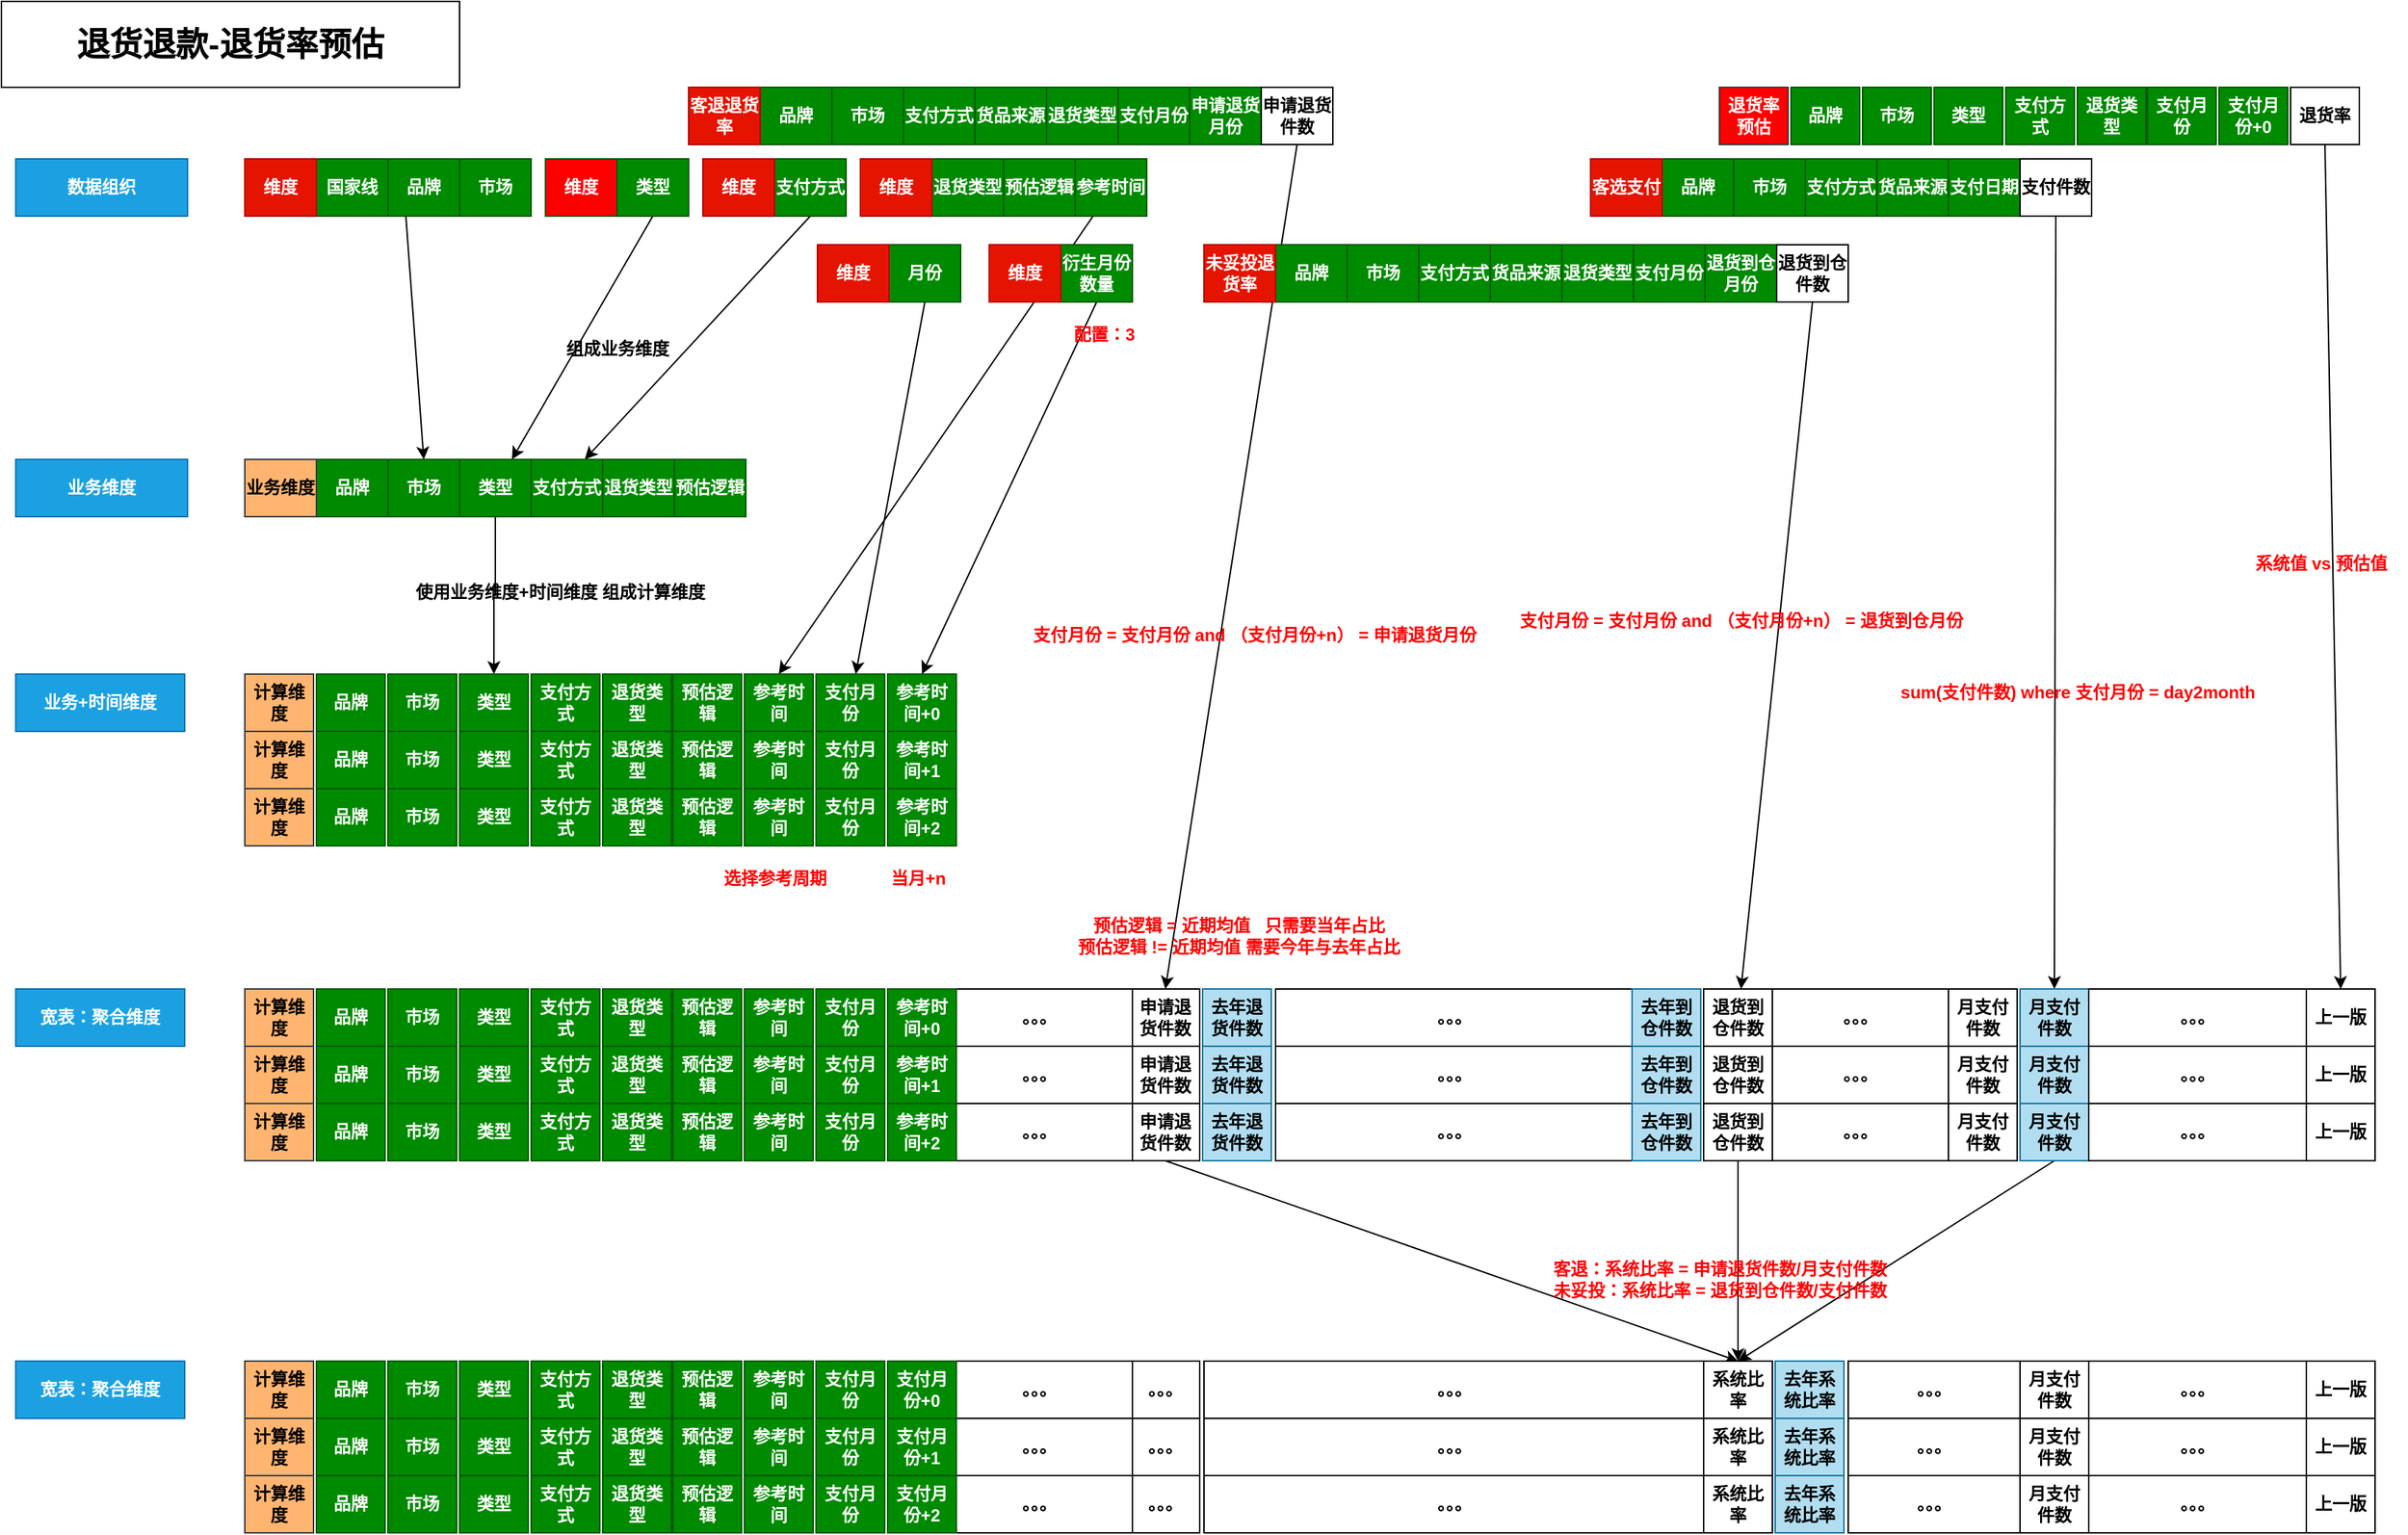 <mxfile version="25.0.1">
  <diagram name="第 1 页" id="IoDDTNNxHh2z7tZYtkNH">
    <mxGraphModel dx="2620" dy="994" grid="1" gridSize="10" guides="1" tooltips="1" connect="1" arrows="1" fold="1" page="1" pageScale="1" pageWidth="827" pageHeight="1169" math="0" shadow="0">
      <root>
        <mxCell id="0" />
        <mxCell id="1" parent="0" />
        <mxCell id="_G6n0hr4s4rwrHkxoq3B-1" value="国家线" style="rounded=0;whiteSpace=wrap;html=1;fillColor=#008a00;fontColor=#ffffff;strokeColor=#005700;fontStyle=1" vertex="1" parent="1">
          <mxGeometry x="90" y="130" width="50" height="40" as="geometry" />
        </mxCell>
        <mxCell id="_G6n0hr4s4rwrHkxoq3B-69" style="rounded=0;orthogonalLoop=1;jettySize=auto;html=1;exitX=0.25;exitY=1;exitDx=0;exitDy=0;entryX=0.5;entryY=0;entryDx=0;entryDy=0;" edge="1" parent="1" source="_G6n0hr4s4rwrHkxoq3B-2" target="_G6n0hr4s4rwrHkxoq3B-34">
          <mxGeometry relative="1" as="geometry" />
        </mxCell>
        <mxCell id="_G6n0hr4s4rwrHkxoq3B-2" value="品牌" style="rounded=0;whiteSpace=wrap;html=1;fillColor=#008a00;fontColor=#ffffff;strokeColor=#005700;fontStyle=1" vertex="1" parent="1">
          <mxGeometry x="140" y="130" width="50" height="40" as="geometry" />
        </mxCell>
        <mxCell id="_G6n0hr4s4rwrHkxoq3B-3" value="市场" style="rounded=0;whiteSpace=wrap;html=1;fillColor=#008a00;fontColor=#ffffff;strokeColor=#005700;fontStyle=1" vertex="1" parent="1">
          <mxGeometry x="190" y="130" width="50" height="40" as="geometry" />
        </mxCell>
        <mxCell id="_G6n0hr4s4rwrHkxoq3B-6" value="维度" style="rounded=0;whiteSpace=wrap;html=1;fillColor=#FF0000;fontColor=#ffffff;strokeColor=#005700;fontStyle=1" vertex="1" parent="1">
          <mxGeometry x="250" y="130" width="50" height="40" as="geometry" />
        </mxCell>
        <mxCell id="_G6n0hr4s4rwrHkxoq3B-70" style="rounded=0;orthogonalLoop=1;jettySize=auto;html=1;exitX=0.5;exitY=1;exitDx=0;exitDy=0;" edge="1" parent="1" source="_G6n0hr4s4rwrHkxoq3B-7" target="_G6n0hr4s4rwrHkxoq3B-35">
          <mxGeometry relative="1" as="geometry" />
        </mxCell>
        <mxCell id="_G6n0hr4s4rwrHkxoq3B-7" value="类型" style="rounded=0;whiteSpace=wrap;html=1;fillColor=#008a00;fontColor=#ffffff;strokeColor=#005700;fontStyle=1" vertex="1" parent="1">
          <mxGeometry x="300" y="130" width="50" height="40" as="geometry" />
        </mxCell>
        <mxCell id="_G6n0hr4s4rwrHkxoq3B-10" value="维度" style="rounded=0;whiteSpace=wrap;html=1;fillColor=#e51400;fontColor=#ffffff;strokeColor=#B20000;fontStyle=1" vertex="1" parent="1">
          <mxGeometry x="40" y="130" width="50" height="40" as="geometry" />
        </mxCell>
        <mxCell id="_G6n0hr4s4rwrHkxoq3B-71" style="rounded=0;orthogonalLoop=1;jettySize=auto;html=1;exitX=0.5;exitY=1;exitDx=0;exitDy=0;entryX=0.75;entryY=0;entryDx=0;entryDy=0;" edge="1" parent="1" source="_G6n0hr4s4rwrHkxoq3B-31" target="_G6n0hr4s4rwrHkxoq3B-36">
          <mxGeometry relative="1" as="geometry" />
        </mxCell>
        <mxCell id="_G6n0hr4s4rwrHkxoq3B-31" value="支付方式" style="rounded=0;whiteSpace=wrap;html=1;fillColor=#008a00;fontColor=#ffffff;strokeColor=#005700;fontStyle=1" vertex="1" parent="1">
          <mxGeometry x="410" y="130" width="50" height="40" as="geometry" />
        </mxCell>
        <mxCell id="_G6n0hr4s4rwrHkxoq3B-32" value="维度" style="rounded=0;whiteSpace=wrap;html=1;fillColor=#e51400;fontColor=#ffffff;strokeColor=#B20000;fontStyle=1" vertex="1" parent="1">
          <mxGeometry x="360" y="130" width="50" height="40" as="geometry" />
        </mxCell>
        <mxCell id="_G6n0hr4s4rwrHkxoq3B-33" value="品牌" style="rounded=0;whiteSpace=wrap;html=1;fillColor=#008a00;fontColor=#ffffff;strokeColor=#005700;fontStyle=1" vertex="1" parent="1">
          <mxGeometry x="90" y="340" width="50" height="40" as="geometry" />
        </mxCell>
        <mxCell id="_G6n0hr4s4rwrHkxoq3B-34" value="市场" style="rounded=0;whiteSpace=wrap;html=1;fillColor=#008a00;fontColor=#ffffff;strokeColor=#005700;fontStyle=1" vertex="1" parent="1">
          <mxGeometry x="140" y="340" width="50" height="40" as="geometry" />
        </mxCell>
        <mxCell id="_G6n0hr4s4rwrHkxoq3B-91" style="edgeStyle=orthogonalEdgeStyle;rounded=0;orthogonalLoop=1;jettySize=auto;html=1;exitX=0.5;exitY=1;exitDx=0;exitDy=0;entryX=0.5;entryY=0;entryDx=0;entryDy=0;" edge="1" parent="1" source="_G6n0hr4s4rwrHkxoq3B-35" target="_G6n0hr4s4rwrHkxoq3B-78">
          <mxGeometry relative="1" as="geometry" />
        </mxCell>
        <mxCell id="_G6n0hr4s4rwrHkxoq3B-35" value="类型" style="rounded=0;whiteSpace=wrap;html=1;fillColor=#008a00;fontColor=#ffffff;strokeColor=#005700;fontStyle=1" vertex="1" parent="1">
          <mxGeometry x="190" y="340" width="50" height="40" as="geometry" />
        </mxCell>
        <mxCell id="_G6n0hr4s4rwrHkxoq3B-36" value="支付方式" style="rounded=0;whiteSpace=wrap;html=1;fillColor=#008a00;fontColor=#ffffff;strokeColor=#005700;fontStyle=1" vertex="1" parent="1">
          <mxGeometry x="240" y="340" width="50" height="40" as="geometry" />
        </mxCell>
        <mxCell id="_G6n0hr4s4rwrHkxoq3B-37" value="退货类型" style="rounded=0;whiteSpace=wrap;html=1;fillColor=#008a00;fontColor=#ffffff;strokeColor=#005700;fontStyle=1" vertex="1" parent="1">
          <mxGeometry x="290" y="340" width="50" height="40" as="geometry" />
        </mxCell>
        <mxCell id="_G6n0hr4s4rwrHkxoq3B-40" value="业务维度" style="rounded=0;whiteSpace=wrap;html=1;fillColor=#FFB570;strokeColor=#36393d;fontStyle=1" vertex="1" parent="1">
          <mxGeometry x="40" y="340" width="50" height="40" as="geometry" />
        </mxCell>
        <mxCell id="_G6n0hr4s4rwrHkxoq3B-42" value="业务维度" style="whiteSpace=wrap;html=1;fontStyle=1;fillColor=#1ba1e2;strokeColor=#006EAF;fontColor=#ffffff;" vertex="1" parent="1">
          <mxGeometry x="-120" y="340" width="120" height="40" as="geometry" />
        </mxCell>
        <mxCell id="_G6n0hr4s4rwrHkxoq3B-43" value="数据组织" style="whiteSpace=wrap;html=1;fontStyle=1;fillColor=#1ba1e2;strokeColor=#006EAF;fontColor=#ffffff;" vertex="1" parent="1">
          <mxGeometry x="-120" y="130" width="120" height="40" as="geometry" />
        </mxCell>
        <mxCell id="_G6n0hr4s4rwrHkxoq3B-44" value="&lt;span&gt;&lt;font style=&quot;font-size: 23px;&quot;&gt;退货退款-退货率预估&lt;/font&gt;&lt;/span&gt;" style="rounded=0;whiteSpace=wrap;html=1;fontStyle=1" vertex="1" parent="1">
          <mxGeometry x="-130" y="20" width="320" height="60" as="geometry" />
        </mxCell>
        <mxCell id="_G6n0hr4s4rwrHkxoq3B-45" value="品牌" style="rounded=0;whiteSpace=wrap;html=1;fillColor=#008a00;fontColor=#ffffff;strokeColor=#005700;fontStyle=1" vertex="1" parent="1">
          <mxGeometry x="400" y="80" width="50" height="40" as="geometry" />
        </mxCell>
        <mxCell id="_G6n0hr4s4rwrHkxoq3B-46" value="市场" style="rounded=0;whiteSpace=wrap;html=1;fillColor=#008a00;fontColor=#ffffff;strokeColor=#005700;fontStyle=1" vertex="1" parent="1">
          <mxGeometry x="450" y="80" width="50" height="40" as="geometry" />
        </mxCell>
        <mxCell id="_G6n0hr4s4rwrHkxoq3B-47" value="支付方式" style="rounded=0;whiteSpace=wrap;html=1;fillColor=#008a00;fontColor=#ffffff;strokeColor=#005700;fontStyle=1" vertex="1" parent="1">
          <mxGeometry x="500" y="80" width="50" height="40" as="geometry" />
        </mxCell>
        <mxCell id="_G6n0hr4s4rwrHkxoq3B-48" value="货品来源" style="rounded=0;whiteSpace=wrap;html=1;fillColor=#008a00;fontColor=#ffffff;strokeColor=#005700;fontStyle=1" vertex="1" parent="1">
          <mxGeometry x="550" y="80" width="50" height="40" as="geometry" />
        </mxCell>
        <mxCell id="_G6n0hr4s4rwrHkxoq3B-49" value="退货类型" style="rounded=0;whiteSpace=wrap;html=1;fillColor=#008a00;fontColor=#ffffff;strokeColor=#005700;fontStyle=1" vertex="1" parent="1">
          <mxGeometry x="600" y="80" width="50" height="40" as="geometry" />
        </mxCell>
        <mxCell id="_G6n0hr4s4rwrHkxoq3B-50" value="支付月份" style="rounded=0;whiteSpace=wrap;html=1;fillColor=#008a00;fontColor=#ffffff;strokeColor=#005700;fontStyle=1" vertex="1" parent="1">
          <mxGeometry x="650" y="80" width="50" height="40" as="geometry" />
        </mxCell>
        <mxCell id="_G6n0hr4s4rwrHkxoq3B-51" value="申请退货月份" style="rounded=0;whiteSpace=wrap;html=1;fillColor=#008a00;fontColor=#ffffff;strokeColor=#005700;fontStyle=1" vertex="1" parent="1">
          <mxGeometry x="700" y="80" width="50" height="40" as="geometry" />
        </mxCell>
        <mxCell id="_G6n0hr4s4rwrHkxoq3B-158" style="rounded=0;orthogonalLoop=1;jettySize=auto;html=1;exitX=0.5;exitY=1;exitDx=0;exitDy=0;entryX=0.5;entryY=0;entryDx=0;entryDy=0;" edge="1" parent="1" source="_G6n0hr4s4rwrHkxoq3B-52" target="_G6n0hr4s4rwrHkxoq3B-152">
          <mxGeometry relative="1" as="geometry" />
        </mxCell>
        <mxCell id="_G6n0hr4s4rwrHkxoq3B-52" value="申请退货件数" style="rounded=0;whiteSpace=wrap;html=1;fontStyle=1" vertex="1" parent="1">
          <mxGeometry x="750" y="80" width="50" height="40" as="geometry" />
        </mxCell>
        <mxCell id="_G6n0hr4s4rwrHkxoq3B-53" value="客退退货率" style="rounded=0;whiteSpace=wrap;html=1;fillColor=#e51400;fontColor=#ffffff;strokeColor=#B20000;fontStyle=1" vertex="1" parent="1">
          <mxGeometry x="350" y="80" width="50" height="40" as="geometry" />
        </mxCell>
        <mxCell id="_G6n0hr4s4rwrHkxoq3B-54" value="品牌" style="rounded=0;whiteSpace=wrap;html=1;fillColor=#008a00;fontColor=#ffffff;strokeColor=#005700;fontStyle=1" vertex="1" parent="1">
          <mxGeometry x="760" y="190" width="50" height="40" as="geometry" />
        </mxCell>
        <mxCell id="_G6n0hr4s4rwrHkxoq3B-55" value="市场" style="rounded=0;whiteSpace=wrap;html=1;fillColor=#008a00;fontColor=#ffffff;strokeColor=#005700;fontStyle=1" vertex="1" parent="1">
          <mxGeometry x="810" y="190" width="50" height="40" as="geometry" />
        </mxCell>
        <mxCell id="_G6n0hr4s4rwrHkxoq3B-56" value="支付方式" style="rounded=0;whiteSpace=wrap;html=1;fillColor=#008a00;fontColor=#ffffff;strokeColor=#005700;fontStyle=1" vertex="1" parent="1">
          <mxGeometry x="860" y="190" width="50" height="40" as="geometry" />
        </mxCell>
        <mxCell id="_G6n0hr4s4rwrHkxoq3B-57" value="货品来源" style="rounded=0;whiteSpace=wrap;html=1;fillColor=#008a00;fontColor=#ffffff;strokeColor=#005700;fontStyle=1" vertex="1" parent="1">
          <mxGeometry x="910" y="190" width="50" height="40" as="geometry" />
        </mxCell>
        <mxCell id="_G6n0hr4s4rwrHkxoq3B-58" value="退货类型" style="rounded=0;whiteSpace=wrap;html=1;fillColor=#008a00;fontColor=#ffffff;strokeColor=#005700;fontStyle=1" vertex="1" parent="1">
          <mxGeometry x="960" y="190" width="50" height="40" as="geometry" />
        </mxCell>
        <mxCell id="_G6n0hr4s4rwrHkxoq3B-59" value="支付月份" style="rounded=0;whiteSpace=wrap;html=1;fillColor=#008a00;fontColor=#ffffff;strokeColor=#005700;fontStyle=1" vertex="1" parent="1">
          <mxGeometry x="1010" y="190" width="50" height="40" as="geometry" />
        </mxCell>
        <mxCell id="_G6n0hr4s4rwrHkxoq3B-60" value="退货到仓月份" style="rounded=0;whiteSpace=wrap;html=1;fillColor=#008a00;fontColor=#ffffff;strokeColor=#005700;fontStyle=1" vertex="1" parent="1">
          <mxGeometry x="1060" y="190" width="50" height="40" as="geometry" />
        </mxCell>
        <mxCell id="_G6n0hr4s4rwrHkxoq3B-167" style="rounded=0;orthogonalLoop=1;jettySize=auto;html=1;exitX=0.5;exitY=1;exitDx=0;exitDy=0;" edge="1" parent="1" source="_G6n0hr4s4rwrHkxoq3B-61" target="_G6n0hr4s4rwrHkxoq3B-166">
          <mxGeometry relative="1" as="geometry" />
        </mxCell>
        <mxCell id="_G6n0hr4s4rwrHkxoq3B-61" value="退货到仓件数" style="rounded=0;whiteSpace=wrap;html=1;fontStyle=1" vertex="1" parent="1">
          <mxGeometry x="1110" y="190" width="50" height="40" as="geometry" />
        </mxCell>
        <mxCell id="_G6n0hr4s4rwrHkxoq3B-62" value="未妥投退货率" style="rounded=0;whiteSpace=wrap;html=1;fillColor=#e51400;fontColor=#ffffff;strokeColor=#B20000;fontStyle=1" vertex="1" parent="1">
          <mxGeometry x="710" y="190" width="50" height="40" as="geometry" />
        </mxCell>
        <mxCell id="_G6n0hr4s4rwrHkxoq3B-92" style="rounded=0;orthogonalLoop=1;jettySize=auto;html=1;exitX=0.5;exitY=1;exitDx=0;exitDy=0;" edge="1" parent="1" source="_G6n0hr4s4rwrHkxoq3B-63" target="_G6n0hr4s4rwrHkxoq3B-90">
          <mxGeometry relative="1" as="geometry" />
        </mxCell>
        <mxCell id="_G6n0hr4s4rwrHkxoq3B-63" value="月份" style="rounded=0;whiteSpace=wrap;html=1;fillColor=#008a00;fontColor=#ffffff;strokeColor=#005700;fontStyle=1" vertex="1" parent="1">
          <mxGeometry x="490" y="190" width="50" height="40" as="geometry" />
        </mxCell>
        <mxCell id="_G6n0hr4s4rwrHkxoq3B-64" value="维度" style="rounded=0;whiteSpace=wrap;html=1;fillColor=#e51400;fontColor=#ffffff;strokeColor=#B20000;fontStyle=1" vertex="1" parent="1">
          <mxGeometry x="440" y="190" width="50" height="40" as="geometry" />
        </mxCell>
        <mxCell id="_G6n0hr4s4rwrHkxoq3B-75" value="&lt;b&gt;组成业务维度&lt;/b&gt;" style="text;html=1;align=center;verticalAlign=middle;resizable=0;points=[];autosize=1;strokeColor=none;fillColor=none;" vertex="1" parent="1">
          <mxGeometry x="250" y="248" width="100" height="30" as="geometry" />
        </mxCell>
        <mxCell id="_G6n0hr4s4rwrHkxoq3B-76" value="品牌" style="rounded=0;whiteSpace=wrap;html=1;fillColor=#008a00;fontColor=#ffffff;strokeColor=#005700;fontStyle=1" vertex="1" parent="1">
          <mxGeometry x="90" y="490" width="48" height="40" as="geometry" />
        </mxCell>
        <mxCell id="_G6n0hr4s4rwrHkxoq3B-77" value="市场" style="rounded=0;whiteSpace=wrap;html=1;fillColor=#008a00;fontColor=#ffffff;strokeColor=#005700;fontStyle=1" vertex="1" parent="1">
          <mxGeometry x="140" y="490" width="48" height="40" as="geometry" />
        </mxCell>
        <mxCell id="_G6n0hr4s4rwrHkxoq3B-78" value="类型" style="rounded=0;whiteSpace=wrap;html=1;fillColor=#008a00;fontColor=#ffffff;strokeColor=#005700;fontStyle=1" vertex="1" parent="1">
          <mxGeometry x="190" y="490" width="48" height="40" as="geometry" />
        </mxCell>
        <mxCell id="_G6n0hr4s4rwrHkxoq3B-79" value="支付方式" style="rounded=0;whiteSpace=wrap;html=1;fillColor=#008a00;fontColor=#ffffff;strokeColor=#005700;fontStyle=1" vertex="1" parent="1">
          <mxGeometry x="240" y="490" width="48" height="40" as="geometry" />
        </mxCell>
        <mxCell id="_G6n0hr4s4rwrHkxoq3B-80" value="退货类型" style="rounded=0;whiteSpace=wrap;html=1;fillColor=#008a00;fontColor=#ffffff;strokeColor=#005700;fontStyle=1" vertex="1" parent="1">
          <mxGeometry x="290" y="490" width="48" height="40" as="geometry" />
        </mxCell>
        <mxCell id="_G6n0hr4s4rwrHkxoq3B-81" value="计算维度" style="rounded=0;whiteSpace=wrap;html=1;fillColor=#FFB570;strokeColor=#36393d;fontStyle=1" vertex="1" parent="1">
          <mxGeometry x="40" y="490" width="48" height="40" as="geometry" />
        </mxCell>
        <mxCell id="_G6n0hr4s4rwrHkxoq3B-82" value="业务+时间维度" style="whiteSpace=wrap;html=1;fontStyle=1;fillColor=#1ba1e2;strokeColor=#006EAF;fontColor=#ffffff;" vertex="1" parent="1">
          <mxGeometry x="-120" y="490" width="118" height="40" as="geometry" />
        </mxCell>
        <mxCell id="_G6n0hr4s4rwrHkxoq3B-90" value="支付月份" style="rounded=0;whiteSpace=wrap;html=1;fillColor=#008a00;fontColor=#ffffff;strokeColor=#005700;fontStyle=1" vertex="1" parent="1">
          <mxGeometry x="439" y="490" width="48" height="40" as="geometry" />
        </mxCell>
        <mxCell id="_G6n0hr4s4rwrHkxoq3B-95" style="rounded=0;orthogonalLoop=1;jettySize=auto;html=1;exitX=0.25;exitY=1;exitDx=0;exitDy=0;entryX=0.5;entryY=0;entryDx=0;entryDy=0;" edge="1" parent="1" source="_G6n0hr4s4rwrHkxoq3B-249" target="_G6n0hr4s4rwrHkxoq3B-253">
          <mxGeometry relative="1" as="geometry" />
        </mxCell>
        <mxCell id="_G6n0hr4s4rwrHkxoq3B-93" value="退货类型" style="rounded=0;whiteSpace=wrap;html=1;fillColor=#008a00;fontColor=#ffffff;strokeColor=#005700;fontStyle=1" vertex="1" parent="1">
          <mxGeometry x="520" y="130" width="50" height="40" as="geometry" />
        </mxCell>
        <mxCell id="_G6n0hr4s4rwrHkxoq3B-94" value="维度" style="rounded=0;whiteSpace=wrap;html=1;fillColor=#e51400;fontColor=#ffffff;strokeColor=#B20000;fontStyle=1" vertex="1" parent="1">
          <mxGeometry x="470" y="130" width="50" height="40" as="geometry" />
        </mxCell>
        <mxCell id="_G6n0hr4s4rwrHkxoq3B-96" value="&lt;b&gt;使用业务维度+时间维度 组成计算维度&lt;/b&gt;" style="text;html=1;align=center;verticalAlign=middle;resizable=0;points=[];autosize=1;strokeColor=none;fillColor=none;" vertex="1" parent="1">
          <mxGeometry x="145" y="418" width="230" height="30" as="geometry" />
        </mxCell>
        <mxCell id="_G6n0hr4s4rwrHkxoq3B-100" style="rounded=0;orthogonalLoop=1;jettySize=auto;html=1;exitX=0.5;exitY=1;exitDx=0;exitDy=0;entryX=0.5;entryY=0;entryDx=0;entryDy=0;" edge="1" parent="1" source="_G6n0hr4s4rwrHkxoq3B-97" target="_G6n0hr4s4rwrHkxoq3B-99">
          <mxGeometry relative="1" as="geometry" />
        </mxCell>
        <mxCell id="_G6n0hr4s4rwrHkxoq3B-97" value="衍生月份数量" style="rounded=0;whiteSpace=wrap;html=1;fillColor=#008a00;fontColor=#ffffff;strokeColor=#005700;fontStyle=1" vertex="1" parent="1">
          <mxGeometry x="610" y="190" width="50" height="40" as="geometry" />
        </mxCell>
        <mxCell id="_G6n0hr4s4rwrHkxoq3B-98" value="维度" style="rounded=0;whiteSpace=wrap;html=1;fillColor=#e51400;fontColor=#ffffff;strokeColor=#B20000;fontStyle=1" vertex="1" parent="1">
          <mxGeometry x="560" y="190" width="50" height="40" as="geometry" />
        </mxCell>
        <mxCell id="_G6n0hr4s4rwrHkxoq3B-99" value="参考时间+0" style="rounded=0;whiteSpace=wrap;html=1;fillColor=#008a00;fontColor=#ffffff;strokeColor=#005700;fontStyle=1" vertex="1" parent="1">
          <mxGeometry x="489" y="490" width="48" height="40" as="geometry" />
        </mxCell>
        <mxCell id="_G6n0hr4s4rwrHkxoq3B-101" value="品牌" style="rounded=0;whiteSpace=wrap;html=1;fillColor=#008a00;fontColor=#ffffff;strokeColor=#005700;fontStyle=1" vertex="1" parent="1">
          <mxGeometry x="90" y="530" width="48" height="40" as="geometry" />
        </mxCell>
        <mxCell id="_G6n0hr4s4rwrHkxoq3B-102" value="市场" style="rounded=0;whiteSpace=wrap;html=1;fillColor=#008a00;fontColor=#ffffff;strokeColor=#005700;fontStyle=1" vertex="1" parent="1">
          <mxGeometry x="140" y="530" width="48" height="40" as="geometry" />
        </mxCell>
        <mxCell id="_G6n0hr4s4rwrHkxoq3B-103" value="类型" style="rounded=0;whiteSpace=wrap;html=1;fillColor=#008a00;fontColor=#ffffff;strokeColor=#005700;fontStyle=1" vertex="1" parent="1">
          <mxGeometry x="190" y="530" width="48" height="40" as="geometry" />
        </mxCell>
        <mxCell id="_G6n0hr4s4rwrHkxoq3B-104" value="支付方式" style="rounded=0;whiteSpace=wrap;html=1;fillColor=#008a00;fontColor=#ffffff;strokeColor=#005700;fontStyle=1" vertex="1" parent="1">
          <mxGeometry x="240" y="530" width="48" height="40" as="geometry" />
        </mxCell>
        <mxCell id="_G6n0hr4s4rwrHkxoq3B-105" value="退货类型" style="rounded=0;whiteSpace=wrap;html=1;fillColor=#008a00;fontColor=#ffffff;strokeColor=#005700;fontStyle=1" vertex="1" parent="1">
          <mxGeometry x="290" y="530" width="48" height="40" as="geometry" />
        </mxCell>
        <mxCell id="_G6n0hr4s4rwrHkxoq3B-106" value="计算维度" style="rounded=0;whiteSpace=wrap;html=1;fillColor=#FFB570;strokeColor=#36393d;fontStyle=1" vertex="1" parent="1">
          <mxGeometry x="40" y="530" width="48" height="40" as="geometry" />
        </mxCell>
        <mxCell id="_G6n0hr4s4rwrHkxoq3B-107" value="支付月份" style="rounded=0;whiteSpace=wrap;html=1;fillColor=#008a00;fontColor=#ffffff;strokeColor=#005700;fontStyle=1" vertex="1" parent="1">
          <mxGeometry x="439" y="530" width="48" height="40" as="geometry" />
        </mxCell>
        <mxCell id="_G6n0hr4s4rwrHkxoq3B-108" value="参考时间+1" style="rounded=0;whiteSpace=wrap;html=1;fillColor=#008a00;fontColor=#ffffff;strokeColor=#005700;fontStyle=1" vertex="1" parent="1">
          <mxGeometry x="489" y="530" width="48" height="40" as="geometry" />
        </mxCell>
        <mxCell id="_G6n0hr4s4rwrHkxoq3B-109" value="品牌" style="rounded=0;whiteSpace=wrap;html=1;fillColor=#008a00;fontColor=#ffffff;strokeColor=#005700;fontStyle=1" vertex="1" parent="1">
          <mxGeometry x="90" y="570" width="48" height="40" as="geometry" />
        </mxCell>
        <mxCell id="_G6n0hr4s4rwrHkxoq3B-110" value="市场" style="rounded=0;whiteSpace=wrap;html=1;fillColor=#008a00;fontColor=#ffffff;strokeColor=#005700;fontStyle=1" vertex="1" parent="1">
          <mxGeometry x="140" y="570" width="48" height="40" as="geometry" />
        </mxCell>
        <mxCell id="_G6n0hr4s4rwrHkxoq3B-111" value="类型" style="rounded=0;whiteSpace=wrap;html=1;fillColor=#008a00;fontColor=#ffffff;strokeColor=#005700;fontStyle=1" vertex="1" parent="1">
          <mxGeometry x="190" y="570" width="48" height="40" as="geometry" />
        </mxCell>
        <mxCell id="_G6n0hr4s4rwrHkxoq3B-112" value="支付方式" style="rounded=0;whiteSpace=wrap;html=1;fillColor=#008a00;fontColor=#ffffff;strokeColor=#005700;fontStyle=1" vertex="1" parent="1">
          <mxGeometry x="240" y="570" width="48" height="40" as="geometry" />
        </mxCell>
        <mxCell id="_G6n0hr4s4rwrHkxoq3B-113" value="退货类型" style="rounded=0;whiteSpace=wrap;html=1;fillColor=#008a00;fontColor=#ffffff;strokeColor=#005700;fontStyle=1" vertex="1" parent="1">
          <mxGeometry x="290" y="570" width="48" height="40" as="geometry" />
        </mxCell>
        <mxCell id="_G6n0hr4s4rwrHkxoq3B-114" value="计算维度" style="rounded=0;whiteSpace=wrap;html=1;fillColor=#FFB570;strokeColor=#36393d;fontStyle=1" vertex="1" parent="1">
          <mxGeometry x="40" y="570" width="48" height="40" as="geometry" />
        </mxCell>
        <mxCell id="_G6n0hr4s4rwrHkxoq3B-115" value="支付月份" style="rounded=0;whiteSpace=wrap;html=1;fillColor=#008a00;fontColor=#ffffff;strokeColor=#005700;fontStyle=1" vertex="1" parent="1">
          <mxGeometry x="439" y="570" width="48" height="40" as="geometry" />
        </mxCell>
        <mxCell id="_G6n0hr4s4rwrHkxoq3B-116" value="参考时间+2" style="rounded=0;whiteSpace=wrap;html=1;fillColor=#008a00;fontColor=#ffffff;strokeColor=#005700;fontStyle=1" vertex="1" parent="1">
          <mxGeometry x="489" y="570" width="48" height="40" as="geometry" />
        </mxCell>
        <mxCell id="_G6n0hr4s4rwrHkxoq3B-117" value="&lt;b&gt;&lt;font color=&quot;#ff0000&quot;&gt;配置：3&lt;/font&gt;&lt;/b&gt;" style="text;html=1;align=center;verticalAlign=middle;resizable=0;points=[];autosize=1;strokeColor=none;fillColor=none;" vertex="1" parent="1">
          <mxGeometry x="605" y="238" width="70" height="30" as="geometry" />
        </mxCell>
        <mxCell id="_G6n0hr4s4rwrHkxoq3B-118" value="品牌" style="rounded=0;whiteSpace=wrap;html=1;fillColor=#008a00;fontColor=#ffffff;strokeColor=#005700;fontStyle=1" vertex="1" parent="1">
          <mxGeometry x="1030" y="130" width="50" height="40" as="geometry" />
        </mxCell>
        <mxCell id="_G6n0hr4s4rwrHkxoq3B-119" value="市场" style="rounded=0;whiteSpace=wrap;html=1;fillColor=#008a00;fontColor=#ffffff;strokeColor=#005700;fontStyle=1" vertex="1" parent="1">
          <mxGeometry x="1080" y="130" width="50" height="40" as="geometry" />
        </mxCell>
        <mxCell id="_G6n0hr4s4rwrHkxoq3B-120" value="支付方式" style="rounded=0;whiteSpace=wrap;html=1;fillColor=#008a00;fontColor=#ffffff;strokeColor=#005700;fontStyle=1" vertex="1" parent="1">
          <mxGeometry x="1130" y="130" width="50" height="40" as="geometry" />
        </mxCell>
        <mxCell id="_G6n0hr4s4rwrHkxoq3B-121" value="货品来源" style="rounded=0;whiteSpace=wrap;html=1;fillColor=#008a00;fontColor=#ffffff;strokeColor=#005700;fontStyle=1" vertex="1" parent="1">
          <mxGeometry x="1180" y="130" width="50" height="40" as="geometry" />
        </mxCell>
        <mxCell id="_G6n0hr4s4rwrHkxoq3B-122" value="支付日期" style="rounded=0;whiteSpace=wrap;html=1;fillColor=#008a00;fontColor=#ffffff;strokeColor=#005700;fontStyle=1" vertex="1" parent="1">
          <mxGeometry x="1230" y="130" width="50" height="40" as="geometry" />
        </mxCell>
        <mxCell id="_G6n0hr4s4rwrHkxoq3B-159" style="rounded=0;orthogonalLoop=1;jettySize=auto;html=1;exitX=0.5;exitY=1;exitDx=0;exitDy=0;entryX=0.5;entryY=0;entryDx=0;entryDy=0;" edge="1" parent="1" source="_G6n0hr4s4rwrHkxoq3B-125" target="_G6n0hr4s4rwrHkxoq3B-155">
          <mxGeometry relative="1" as="geometry" />
        </mxCell>
        <mxCell id="_G6n0hr4s4rwrHkxoq3B-125" value="支付件数" style="rounded=0;whiteSpace=wrap;html=1;fontStyle=1" vertex="1" parent="1">
          <mxGeometry x="1280" y="130" width="50" height="40" as="geometry" />
        </mxCell>
        <mxCell id="_G6n0hr4s4rwrHkxoq3B-126" value="客选支付" style="rounded=0;whiteSpace=wrap;html=1;fillColor=#e51400;fontColor=#ffffff;strokeColor=#B20000;fontStyle=1" vertex="1" parent="1">
          <mxGeometry x="980" y="130" width="50" height="40" as="geometry" />
        </mxCell>
        <mxCell id="_G6n0hr4s4rwrHkxoq3B-127" value="品牌" style="rounded=0;whiteSpace=wrap;html=1;fillColor=#008a00;fontColor=#ffffff;strokeColor=#005700;fontStyle=1" vertex="1" parent="1">
          <mxGeometry x="90" y="710" width="48" height="40" as="geometry" />
        </mxCell>
        <mxCell id="_G6n0hr4s4rwrHkxoq3B-128" value="市场" style="rounded=0;whiteSpace=wrap;html=1;fillColor=#008a00;fontColor=#ffffff;strokeColor=#005700;fontStyle=1" vertex="1" parent="1">
          <mxGeometry x="140" y="710" width="48" height="40" as="geometry" />
        </mxCell>
        <mxCell id="_G6n0hr4s4rwrHkxoq3B-129" value="类型" style="rounded=0;whiteSpace=wrap;html=1;fillColor=#008a00;fontColor=#ffffff;strokeColor=#005700;fontStyle=1" vertex="1" parent="1">
          <mxGeometry x="190" y="710" width="48" height="40" as="geometry" />
        </mxCell>
        <mxCell id="_G6n0hr4s4rwrHkxoq3B-130" value="支付方式" style="rounded=0;whiteSpace=wrap;html=1;fillColor=#008a00;fontColor=#ffffff;strokeColor=#005700;fontStyle=1" vertex="1" parent="1">
          <mxGeometry x="240" y="710" width="48" height="40" as="geometry" />
        </mxCell>
        <mxCell id="_G6n0hr4s4rwrHkxoq3B-131" value="退货类型" style="rounded=0;whiteSpace=wrap;html=1;fillColor=#008a00;fontColor=#ffffff;strokeColor=#005700;fontStyle=1" vertex="1" parent="1">
          <mxGeometry x="290" y="710" width="48" height="40" as="geometry" />
        </mxCell>
        <mxCell id="_G6n0hr4s4rwrHkxoq3B-132" value="计算维度" style="rounded=0;whiteSpace=wrap;html=1;fillColor=#FFB570;strokeColor=#36393d;fontStyle=1" vertex="1" parent="1">
          <mxGeometry x="40" y="710" width="48" height="40" as="geometry" />
        </mxCell>
        <mxCell id="_G6n0hr4s4rwrHkxoq3B-133" value="宽表：聚合维度" style="whiteSpace=wrap;html=1;fontStyle=1;fillColor=#1ba1e2;strokeColor=#006EAF;fontColor=#ffffff;" vertex="1" parent="1">
          <mxGeometry x="-120" y="710" width="118" height="40" as="geometry" />
        </mxCell>
        <mxCell id="_G6n0hr4s4rwrHkxoq3B-136" value="品牌" style="rounded=0;whiteSpace=wrap;html=1;fillColor=#008a00;fontColor=#ffffff;strokeColor=#005700;fontStyle=1" vertex="1" parent="1">
          <mxGeometry x="90" y="750" width="48" height="40" as="geometry" />
        </mxCell>
        <mxCell id="_G6n0hr4s4rwrHkxoq3B-137" value="市场" style="rounded=0;whiteSpace=wrap;html=1;fillColor=#008a00;fontColor=#ffffff;strokeColor=#005700;fontStyle=1" vertex="1" parent="1">
          <mxGeometry x="140" y="750" width="48" height="40" as="geometry" />
        </mxCell>
        <mxCell id="_G6n0hr4s4rwrHkxoq3B-138" value="类型" style="rounded=0;whiteSpace=wrap;html=1;fillColor=#008a00;fontColor=#ffffff;strokeColor=#005700;fontStyle=1" vertex="1" parent="1">
          <mxGeometry x="190" y="750" width="48" height="40" as="geometry" />
        </mxCell>
        <mxCell id="_G6n0hr4s4rwrHkxoq3B-139" value="支付方式" style="rounded=0;whiteSpace=wrap;html=1;fillColor=#008a00;fontColor=#ffffff;strokeColor=#005700;fontStyle=1" vertex="1" parent="1">
          <mxGeometry x="240" y="750" width="48" height="40" as="geometry" />
        </mxCell>
        <mxCell id="_G6n0hr4s4rwrHkxoq3B-140" value="退货类型" style="rounded=0;whiteSpace=wrap;html=1;fillColor=#008a00;fontColor=#ffffff;strokeColor=#005700;fontStyle=1" vertex="1" parent="1">
          <mxGeometry x="290" y="750" width="48" height="40" as="geometry" />
        </mxCell>
        <mxCell id="_G6n0hr4s4rwrHkxoq3B-141" value="计算维度" style="rounded=0;whiteSpace=wrap;html=1;fillColor=#FFB570;strokeColor=#36393d;fontStyle=1" vertex="1" parent="1">
          <mxGeometry x="40" y="750" width="48" height="40" as="geometry" />
        </mxCell>
        <mxCell id="_G6n0hr4s4rwrHkxoq3B-144" value="品牌" style="rounded=0;whiteSpace=wrap;html=1;fillColor=#008a00;fontColor=#ffffff;strokeColor=#005700;fontStyle=1" vertex="1" parent="1">
          <mxGeometry x="90" y="790" width="48" height="40" as="geometry" />
        </mxCell>
        <mxCell id="_G6n0hr4s4rwrHkxoq3B-145" value="市场" style="rounded=0;whiteSpace=wrap;html=1;fillColor=#008a00;fontColor=#ffffff;strokeColor=#005700;fontStyle=1" vertex="1" parent="1">
          <mxGeometry x="140" y="790" width="48" height="40" as="geometry" />
        </mxCell>
        <mxCell id="_G6n0hr4s4rwrHkxoq3B-146" value="类型" style="rounded=0;whiteSpace=wrap;html=1;fillColor=#008a00;fontColor=#ffffff;strokeColor=#005700;fontStyle=1" vertex="1" parent="1">
          <mxGeometry x="190" y="790" width="48" height="40" as="geometry" />
        </mxCell>
        <mxCell id="_G6n0hr4s4rwrHkxoq3B-147" value="支付方式" style="rounded=0;whiteSpace=wrap;html=1;fillColor=#008a00;fontColor=#ffffff;strokeColor=#005700;fontStyle=1" vertex="1" parent="1">
          <mxGeometry x="240" y="790" width="48" height="40" as="geometry" />
        </mxCell>
        <mxCell id="_G6n0hr4s4rwrHkxoq3B-148" value="退货类型" style="rounded=0;whiteSpace=wrap;html=1;fillColor=#008a00;fontColor=#ffffff;strokeColor=#005700;fontStyle=1" vertex="1" parent="1">
          <mxGeometry x="290" y="790" width="48" height="40" as="geometry" />
        </mxCell>
        <mxCell id="_G6n0hr4s4rwrHkxoq3B-149" value="计算维度" style="rounded=0;whiteSpace=wrap;html=1;fillColor=#FFB570;strokeColor=#36393d;fontStyle=1" vertex="1" parent="1">
          <mxGeometry x="40" y="790" width="48" height="40" as="geometry" />
        </mxCell>
        <mxCell id="_G6n0hr4s4rwrHkxoq3B-152" value="申请退货件数" style="rounded=0;whiteSpace=wrap;html=1;fontStyle=1" vertex="1" parent="1">
          <mxGeometry x="659" y="710" width="48" height="40" as="geometry" />
        </mxCell>
        <mxCell id="_G6n0hr4s4rwrHkxoq3B-153" value="申请退货件数" style="rounded=0;whiteSpace=wrap;html=1;fontStyle=1" vertex="1" parent="1">
          <mxGeometry x="659" y="750" width="48" height="40" as="geometry" />
        </mxCell>
        <mxCell id="_G6n0hr4s4rwrHkxoq3B-244" style="rounded=0;orthogonalLoop=1;jettySize=auto;html=1;exitX=0.5;exitY=1;exitDx=0;exitDy=0;entryX=0.5;entryY=0;entryDx=0;entryDy=0;" edge="1" parent="1" source="_G6n0hr4s4rwrHkxoq3B-154" target="_G6n0hr4s4rwrHkxoq3B-228">
          <mxGeometry relative="1" as="geometry" />
        </mxCell>
        <mxCell id="_G6n0hr4s4rwrHkxoq3B-154" value="申请退货件数" style="rounded=0;whiteSpace=wrap;html=1;fontStyle=1" vertex="1" parent="1">
          <mxGeometry x="659" y="790" width="48" height="40" as="geometry" />
        </mxCell>
        <mxCell id="_G6n0hr4s4rwrHkxoq3B-155" value="月支付件数" style="rounded=0;whiteSpace=wrap;html=1;fontStyle=1;fillColor=#b1ddf0;strokeColor=#10739e;" vertex="1" parent="1">
          <mxGeometry x="1280" y="710" width="48" height="40" as="geometry" />
        </mxCell>
        <mxCell id="_G6n0hr4s4rwrHkxoq3B-160" value="。。。" style="rounded=0;whiteSpace=wrap;html=1;fontStyle=1" vertex="1" parent="1">
          <mxGeometry x="530" y="710" width="130" height="40" as="geometry" />
        </mxCell>
        <mxCell id="_G6n0hr4s4rwrHkxoq3B-161" value="。。。" style="rounded=0;whiteSpace=wrap;html=1;fontStyle=1" vertex="1" parent="1">
          <mxGeometry x="530" y="750" width="130" height="40" as="geometry" />
        </mxCell>
        <mxCell id="_G6n0hr4s4rwrHkxoq3B-162" value="。。。" style="rounded=0;whiteSpace=wrap;html=1;fontStyle=1" vertex="1" parent="1">
          <mxGeometry x="530" y="790" width="130" height="40" as="geometry" />
        </mxCell>
        <mxCell id="_G6n0hr4s4rwrHkxoq3B-163" value="&lt;b&gt;&lt;font color=&quot;#ff0000&quot;&gt;支付月份 = 支付月份 and （支付月份+n） = 申请退货月份&lt;/font&gt;&lt;/b&gt;" style="text;html=1;align=center;verticalAlign=middle;resizable=0;points=[];autosize=1;strokeColor=none;fillColor=none;" vertex="1" parent="1">
          <mxGeometry x="580" y="448" width="330" height="30" as="geometry" />
        </mxCell>
        <mxCell id="_G6n0hr4s4rwrHkxoq3B-164" value="&lt;b&gt;&lt;font color=&quot;#ff0000&quot;&gt;sum(支付件数) where 支付月份 = day2month&lt;/font&gt;&lt;/b&gt;" style="text;html=1;align=center;verticalAlign=middle;resizable=0;points=[];autosize=1;strokeColor=none;fillColor=none;" vertex="1" parent="1">
          <mxGeometry x="1185" y="488" width="270" height="30" as="geometry" />
        </mxCell>
        <mxCell id="_G6n0hr4s4rwrHkxoq3B-165" value="。。。" style="rounded=0;whiteSpace=wrap;html=1;fontStyle=1" vertex="1" parent="1">
          <mxGeometry x="760" y="710" width="250" height="40" as="geometry" />
        </mxCell>
        <mxCell id="_G6n0hr4s4rwrHkxoq3B-166" value="退货到仓件数" style="rounded=0;whiteSpace=wrap;html=1;fontStyle=1" vertex="1" parent="1">
          <mxGeometry x="1059" y="710" width="48" height="40" as="geometry" />
        </mxCell>
        <mxCell id="_G6n0hr4s4rwrHkxoq3B-168" value="。。。" style="rounded=0;whiteSpace=wrap;html=1;fontStyle=1" vertex="1" parent="1">
          <mxGeometry x="1107" y="710" width="123" height="40" as="geometry" />
        </mxCell>
        <mxCell id="_G6n0hr4s4rwrHkxoq3B-169" value="。。。" style="rounded=0;whiteSpace=wrap;html=1;fontStyle=1" vertex="1" parent="1">
          <mxGeometry x="1328" y="710" width="152" height="40" as="geometry" />
        </mxCell>
        <mxCell id="_G6n0hr4s4rwrHkxoq3B-170" value="上一版" style="rounded=0;whiteSpace=wrap;html=1;fontStyle=1" vertex="1" parent="1">
          <mxGeometry x="1480" y="710" width="48" height="40" as="geometry" />
        </mxCell>
        <mxCell id="_G6n0hr4s4rwrHkxoq3B-171" value="月支付件数" style="rounded=0;whiteSpace=wrap;html=1;fontStyle=1;fillColor=#b1ddf0;strokeColor=#10739e;" vertex="1" parent="1">
          <mxGeometry x="1280" y="750" width="48" height="40" as="geometry" />
        </mxCell>
        <mxCell id="_G6n0hr4s4rwrHkxoq3B-172" value="。。。" style="rounded=0;whiteSpace=wrap;html=1;fontStyle=1" vertex="1" parent="1">
          <mxGeometry x="760" y="750" width="250" height="40" as="geometry" />
        </mxCell>
        <mxCell id="_G6n0hr4s4rwrHkxoq3B-173" value="退货到仓件数" style="rounded=0;whiteSpace=wrap;html=1;fontStyle=1" vertex="1" parent="1">
          <mxGeometry x="1059" y="750" width="48" height="40" as="geometry" />
        </mxCell>
        <mxCell id="_G6n0hr4s4rwrHkxoq3B-174" value="。。。" style="rounded=0;whiteSpace=wrap;html=1;fontStyle=1" vertex="1" parent="1">
          <mxGeometry x="1107" y="750" width="123" height="40" as="geometry" />
        </mxCell>
        <mxCell id="_G6n0hr4s4rwrHkxoq3B-175" value="。。。" style="rounded=0;whiteSpace=wrap;html=1;fontStyle=1" vertex="1" parent="1">
          <mxGeometry x="1328" y="750" width="152" height="40" as="geometry" />
        </mxCell>
        <mxCell id="_G6n0hr4s4rwrHkxoq3B-176" value="上一版" style="rounded=0;whiteSpace=wrap;html=1;fontStyle=1" vertex="1" parent="1">
          <mxGeometry x="1480" y="750" width="48" height="40" as="geometry" />
        </mxCell>
        <mxCell id="_G6n0hr4s4rwrHkxoq3B-246" style="rounded=0;orthogonalLoop=1;jettySize=auto;html=1;exitX=0.5;exitY=1;exitDx=0;exitDy=0;entryX=0.5;entryY=0;entryDx=0;entryDy=0;" edge="1" parent="1" source="_G6n0hr4s4rwrHkxoq3B-177" target="_G6n0hr4s4rwrHkxoq3B-228">
          <mxGeometry relative="1" as="geometry" />
        </mxCell>
        <mxCell id="_G6n0hr4s4rwrHkxoq3B-177" value="月支付件数" style="rounded=0;whiteSpace=wrap;html=1;fontStyle=1;fillColor=#b1ddf0;strokeColor=#10739e;" vertex="1" parent="1">
          <mxGeometry x="1280" y="790" width="48" height="40" as="geometry" />
        </mxCell>
        <mxCell id="_G6n0hr4s4rwrHkxoq3B-178" value="。。。" style="rounded=0;whiteSpace=wrap;html=1;fontStyle=1" vertex="1" parent="1">
          <mxGeometry x="760" y="790" width="250" height="40" as="geometry" />
        </mxCell>
        <mxCell id="_G6n0hr4s4rwrHkxoq3B-245" style="rounded=0;orthogonalLoop=1;jettySize=auto;html=1;exitX=0.5;exitY=1;exitDx=0;exitDy=0;" edge="1" parent="1" source="_G6n0hr4s4rwrHkxoq3B-179" target="_G6n0hr4s4rwrHkxoq3B-228">
          <mxGeometry relative="1" as="geometry" />
        </mxCell>
        <mxCell id="_G6n0hr4s4rwrHkxoq3B-179" value="退货到仓件数" style="rounded=0;whiteSpace=wrap;html=1;fontStyle=1" vertex="1" parent="1">
          <mxGeometry x="1059" y="790" width="48" height="40" as="geometry" />
        </mxCell>
        <mxCell id="_G6n0hr4s4rwrHkxoq3B-180" value="。。。" style="rounded=0;whiteSpace=wrap;html=1;fontStyle=1" vertex="1" parent="1">
          <mxGeometry x="1107" y="790" width="123" height="40" as="geometry" />
        </mxCell>
        <mxCell id="_G6n0hr4s4rwrHkxoq3B-181" value="。。。" style="rounded=0;whiteSpace=wrap;html=1;fontStyle=1" vertex="1" parent="1">
          <mxGeometry x="1328" y="790" width="152" height="40" as="geometry" />
        </mxCell>
        <mxCell id="_G6n0hr4s4rwrHkxoq3B-182" value="上一版" style="rounded=0;whiteSpace=wrap;html=1;fontStyle=1" vertex="1" parent="1">
          <mxGeometry x="1480" y="790" width="48" height="40" as="geometry" />
        </mxCell>
        <mxCell id="_G6n0hr4s4rwrHkxoq3B-183" value="品牌" style="rounded=0;whiteSpace=wrap;html=1;fillColor=#008a00;fontColor=#ffffff;strokeColor=#005700;fontStyle=1" vertex="1" parent="1">
          <mxGeometry x="1120" y="80" width="48" height="40" as="geometry" />
        </mxCell>
        <mxCell id="_G6n0hr4s4rwrHkxoq3B-184" value="市场" style="rounded=0;whiteSpace=wrap;html=1;fillColor=#008a00;fontColor=#ffffff;strokeColor=#005700;fontStyle=1" vertex="1" parent="1">
          <mxGeometry x="1170" y="80" width="48" height="40" as="geometry" />
        </mxCell>
        <mxCell id="_G6n0hr4s4rwrHkxoq3B-185" value="类型" style="rounded=0;whiteSpace=wrap;html=1;fillColor=#008a00;fontColor=#ffffff;strokeColor=#005700;fontStyle=1" vertex="1" parent="1">
          <mxGeometry x="1220" y="80" width="48" height="40" as="geometry" />
        </mxCell>
        <mxCell id="_G6n0hr4s4rwrHkxoq3B-186" value="支付方式" style="rounded=0;whiteSpace=wrap;html=1;fillColor=#008a00;fontColor=#ffffff;strokeColor=#005700;fontStyle=1" vertex="1" parent="1">
          <mxGeometry x="1270" y="80" width="48" height="40" as="geometry" />
        </mxCell>
        <mxCell id="_G6n0hr4s4rwrHkxoq3B-187" value="退货类型" style="rounded=0;whiteSpace=wrap;html=1;fillColor=#008a00;fontColor=#ffffff;strokeColor=#005700;fontStyle=1" vertex="1" parent="1">
          <mxGeometry x="1320" y="80" width="48" height="40" as="geometry" />
        </mxCell>
        <mxCell id="_G6n0hr4s4rwrHkxoq3B-188" value="&lt;font color=&quot;#ffffff&quot;&gt;退货率预估&lt;/font&gt;" style="rounded=0;whiteSpace=wrap;html=1;fillColor=#FF0000;strokeColor=#36393d;fontStyle=1" vertex="1" parent="1">
          <mxGeometry x="1070" y="80" width="48" height="40" as="geometry" />
        </mxCell>
        <mxCell id="_G6n0hr4s4rwrHkxoq3B-189" value="支付月份" style="rounded=0;whiteSpace=wrap;html=1;fillColor=#008a00;fontColor=#ffffff;strokeColor=#005700;fontStyle=1" vertex="1" parent="1">
          <mxGeometry x="1369" y="80" width="48" height="40" as="geometry" />
        </mxCell>
        <mxCell id="_G6n0hr4s4rwrHkxoq3B-190" value="支付月份+0" style="rounded=0;whiteSpace=wrap;html=1;fillColor=#008a00;fontColor=#ffffff;strokeColor=#005700;fontStyle=1" vertex="1" parent="1">
          <mxGeometry x="1419" y="80" width="48" height="40" as="geometry" />
        </mxCell>
        <mxCell id="_G6n0hr4s4rwrHkxoq3B-192" style="rounded=0;orthogonalLoop=1;jettySize=auto;html=1;exitX=0.5;exitY=1;exitDx=0;exitDy=0;entryX=0.5;entryY=0;entryDx=0;entryDy=0;" edge="1" parent="1" source="_G6n0hr4s4rwrHkxoq3B-191" target="_G6n0hr4s4rwrHkxoq3B-170">
          <mxGeometry relative="1" as="geometry" />
        </mxCell>
        <mxCell id="_G6n0hr4s4rwrHkxoq3B-191" value="退货率" style="rounded=0;whiteSpace=wrap;html=1;fontStyle=1" vertex="1" parent="1">
          <mxGeometry x="1469" y="80" width="48" height="40" as="geometry" />
        </mxCell>
        <mxCell id="_G6n0hr4s4rwrHkxoq3B-193" value="&lt;b&gt;&lt;font color=&quot;#ff0000&quot;&gt;支付月份 = 支付月份 and （支付月份+n） = 退货到仓月份&lt;/font&gt;&lt;/b&gt;" style="text;html=1;align=center;verticalAlign=middle;resizable=0;points=[];autosize=1;strokeColor=none;fillColor=none;" vertex="1" parent="1">
          <mxGeometry x="920" y="438" width="330" height="30" as="geometry" />
        </mxCell>
        <mxCell id="_G6n0hr4s4rwrHkxoq3B-194" value="&lt;font color=&quot;#ff0000&quot;&gt;&lt;b&gt;系统值 vs 预估值&lt;/b&gt;&lt;/font&gt;" style="text;html=1;align=center;verticalAlign=middle;resizable=0;points=[];autosize=1;strokeColor=none;fillColor=none;" vertex="1" parent="1">
          <mxGeometry x="1430" y="398" width="120" height="30" as="geometry" />
        </mxCell>
        <mxCell id="_G6n0hr4s4rwrHkxoq3B-201" value="宽表：聚合维度" style="whiteSpace=wrap;html=1;fontStyle=1;fillColor=#1ba1e2;strokeColor=#006EAF;fontColor=#ffffff;" vertex="1" parent="1">
          <mxGeometry x="-120" y="970" width="118" height="40" as="geometry" />
        </mxCell>
        <mxCell id="_G6n0hr4s4rwrHkxoq3B-220" value="。。。" style="rounded=0;whiteSpace=wrap;html=1;fontStyle=1" vertex="1" parent="1">
          <mxGeometry x="659" y="970" width="48" height="40" as="geometry" />
        </mxCell>
        <mxCell id="_G6n0hr4s4rwrHkxoq3B-221" value="。。。" style="rounded=0;whiteSpace=wrap;html=1;fontStyle=1" vertex="1" parent="1">
          <mxGeometry x="659" y="1010" width="48" height="40" as="geometry" />
        </mxCell>
        <mxCell id="_G6n0hr4s4rwrHkxoq3B-222" value="。。。" style="rounded=0;whiteSpace=wrap;html=1;fontStyle=1" vertex="1" parent="1">
          <mxGeometry x="659" y="1050" width="48" height="40" as="geometry" />
        </mxCell>
        <mxCell id="_G6n0hr4s4rwrHkxoq3B-223" value="月支付件数" style="rounded=0;whiteSpace=wrap;html=1;fontStyle=1" vertex="1" parent="1">
          <mxGeometry x="1280" y="970" width="48" height="40" as="geometry" />
        </mxCell>
        <mxCell id="_G6n0hr4s4rwrHkxoq3B-227" value="。。。" style="rounded=0;whiteSpace=wrap;html=1;fontStyle=1" vertex="1" parent="1">
          <mxGeometry x="710" y="970" width="350" height="40" as="geometry" />
        </mxCell>
        <mxCell id="_G6n0hr4s4rwrHkxoq3B-228" value="系统比率" style="rounded=0;whiteSpace=wrap;html=1;fontStyle=1" vertex="1" parent="1">
          <mxGeometry x="1059" y="970" width="48" height="40" as="geometry" />
        </mxCell>
        <mxCell id="_G6n0hr4s4rwrHkxoq3B-229" value="。。。" style="rounded=0;whiteSpace=wrap;html=1;fontStyle=1" vertex="1" parent="1">
          <mxGeometry x="1160" y="970" width="120" height="40" as="geometry" />
        </mxCell>
        <mxCell id="_G6n0hr4s4rwrHkxoq3B-230" value="。。。" style="rounded=0;whiteSpace=wrap;html=1;fontStyle=1" vertex="1" parent="1">
          <mxGeometry x="1328" y="970" width="152" height="40" as="geometry" />
        </mxCell>
        <mxCell id="_G6n0hr4s4rwrHkxoq3B-231" value="上一版" style="rounded=0;whiteSpace=wrap;html=1;fontStyle=1" vertex="1" parent="1">
          <mxGeometry x="1480" y="970" width="48" height="40" as="geometry" />
        </mxCell>
        <mxCell id="_G6n0hr4s4rwrHkxoq3B-232" value="月支付件数" style="rounded=0;whiteSpace=wrap;html=1;fontStyle=1" vertex="1" parent="1">
          <mxGeometry x="1280" y="1010" width="48" height="40" as="geometry" />
        </mxCell>
        <mxCell id="_G6n0hr4s4rwrHkxoq3B-233" value="。。。" style="rounded=0;whiteSpace=wrap;html=1;fontStyle=1" vertex="1" parent="1">
          <mxGeometry x="710" y="1010" width="350" height="40" as="geometry" />
        </mxCell>
        <mxCell id="_G6n0hr4s4rwrHkxoq3B-234" value="系统比率" style="rounded=0;whiteSpace=wrap;html=1;fontStyle=1" vertex="1" parent="1">
          <mxGeometry x="1059" y="1010" width="48" height="40" as="geometry" />
        </mxCell>
        <mxCell id="_G6n0hr4s4rwrHkxoq3B-235" value="。。。" style="rounded=0;whiteSpace=wrap;html=1;fontStyle=1" vertex="1" parent="1">
          <mxGeometry x="1160" y="1010" width="120" height="40" as="geometry" />
        </mxCell>
        <mxCell id="_G6n0hr4s4rwrHkxoq3B-236" value="。。。" style="rounded=0;whiteSpace=wrap;html=1;fontStyle=1" vertex="1" parent="1">
          <mxGeometry x="1328" y="1010" width="152" height="40" as="geometry" />
        </mxCell>
        <mxCell id="_G6n0hr4s4rwrHkxoq3B-237" value="上一版" style="rounded=0;whiteSpace=wrap;html=1;fontStyle=1" vertex="1" parent="1">
          <mxGeometry x="1480" y="1010" width="48" height="40" as="geometry" />
        </mxCell>
        <mxCell id="_G6n0hr4s4rwrHkxoq3B-238" value="月支付件数" style="rounded=0;whiteSpace=wrap;html=1;fontStyle=1" vertex="1" parent="1">
          <mxGeometry x="1280" y="1050" width="48" height="40" as="geometry" />
        </mxCell>
        <mxCell id="_G6n0hr4s4rwrHkxoq3B-239" value="。。。" style="rounded=0;whiteSpace=wrap;html=1;fontStyle=1" vertex="1" parent="1">
          <mxGeometry x="710" y="1050" width="350" height="40" as="geometry" />
        </mxCell>
        <mxCell id="_G6n0hr4s4rwrHkxoq3B-240" value="系统比率" style="rounded=0;whiteSpace=wrap;html=1;fontStyle=1" vertex="1" parent="1">
          <mxGeometry x="1059" y="1050" width="48" height="40" as="geometry" />
        </mxCell>
        <mxCell id="_G6n0hr4s4rwrHkxoq3B-241" value="。。。" style="rounded=0;whiteSpace=wrap;html=1;fontStyle=1" vertex="1" parent="1">
          <mxGeometry x="1160" y="1050" width="120" height="40" as="geometry" />
        </mxCell>
        <mxCell id="_G6n0hr4s4rwrHkxoq3B-242" value="。。。" style="rounded=0;whiteSpace=wrap;html=1;fontStyle=1" vertex="1" parent="1">
          <mxGeometry x="1328" y="1050" width="152" height="40" as="geometry" />
        </mxCell>
        <mxCell id="_G6n0hr4s4rwrHkxoq3B-243" value="上一版" style="rounded=0;whiteSpace=wrap;html=1;fontStyle=1" vertex="1" parent="1">
          <mxGeometry x="1480" y="1050" width="48" height="40" as="geometry" />
        </mxCell>
        <mxCell id="_G6n0hr4s4rwrHkxoq3B-247" value="&lt;b&gt;&lt;font color=&quot;#ff0000&quot;&gt;客退：系统比率 = 申请退货件数/月支付件数&lt;br&gt;未妥投：系统比率 = 退货到仓件数/支付件数&lt;/font&gt;&lt;/b&gt;" style="text;html=1;align=center;verticalAlign=middle;resizable=0;points=[];autosize=1;strokeColor=none;fillColor=none;" vertex="1" parent="1">
          <mxGeometry x="940" y="893" width="260" height="40" as="geometry" />
        </mxCell>
        <mxCell id="_G6n0hr4s4rwrHkxoq3B-248" value="预估逻辑" style="rounded=0;whiteSpace=wrap;html=1;fillColor=#008a00;fontColor=#ffffff;strokeColor=#005700;fontStyle=1" vertex="1" parent="1">
          <mxGeometry x="570" y="130" width="50" height="40" as="geometry" />
        </mxCell>
        <mxCell id="_G6n0hr4s4rwrHkxoq3B-249" value="参考时间" style="rounded=0;whiteSpace=wrap;html=1;fillColor=#008a00;fontColor=#ffffff;strokeColor=#005700;fontStyle=1" vertex="1" parent="1">
          <mxGeometry x="620" y="130" width="50" height="40" as="geometry" />
        </mxCell>
        <mxCell id="_G6n0hr4s4rwrHkxoq3B-250" value="预估逻辑" style="rounded=0;whiteSpace=wrap;html=1;fillColor=#008a00;fontColor=#ffffff;strokeColor=#005700;fontStyle=1" vertex="1" parent="1">
          <mxGeometry x="340" y="340" width="50" height="40" as="geometry" />
        </mxCell>
        <mxCell id="_G6n0hr4s4rwrHkxoq3B-252" value="预估逻辑" style="rounded=0;whiteSpace=wrap;html=1;fillColor=#008a00;fontColor=#ffffff;strokeColor=#005700;fontStyle=1" vertex="1" parent="1">
          <mxGeometry x="339" y="490" width="48" height="40" as="geometry" />
        </mxCell>
        <mxCell id="_G6n0hr4s4rwrHkxoq3B-253" value="参考时间" style="rounded=0;whiteSpace=wrap;html=1;fillColor=#008a00;fontColor=#ffffff;strokeColor=#005700;fontStyle=1" vertex="1" parent="1">
          <mxGeometry x="389" y="490" width="48" height="40" as="geometry" />
        </mxCell>
        <mxCell id="_G6n0hr4s4rwrHkxoq3B-254" value="预估逻辑" style="rounded=0;whiteSpace=wrap;html=1;fillColor=#008a00;fontColor=#ffffff;strokeColor=#005700;fontStyle=1" vertex="1" parent="1">
          <mxGeometry x="339" y="530" width="48" height="40" as="geometry" />
        </mxCell>
        <mxCell id="_G6n0hr4s4rwrHkxoq3B-255" value="参考时间" style="rounded=0;whiteSpace=wrap;html=1;fillColor=#008a00;fontColor=#ffffff;strokeColor=#005700;fontStyle=1" vertex="1" parent="1">
          <mxGeometry x="389" y="530" width="48" height="40" as="geometry" />
        </mxCell>
        <mxCell id="_G6n0hr4s4rwrHkxoq3B-256" value="预估逻辑" style="rounded=0;whiteSpace=wrap;html=1;fillColor=#008a00;fontColor=#ffffff;strokeColor=#005700;fontStyle=1" vertex="1" parent="1">
          <mxGeometry x="339" y="570" width="48" height="40" as="geometry" />
        </mxCell>
        <mxCell id="_G6n0hr4s4rwrHkxoq3B-257" value="参考时间" style="rounded=0;whiteSpace=wrap;html=1;fillColor=#008a00;fontColor=#ffffff;strokeColor=#005700;fontStyle=1" vertex="1" parent="1">
          <mxGeometry x="389" y="570" width="48" height="40" as="geometry" />
        </mxCell>
        <mxCell id="_G6n0hr4s4rwrHkxoq3B-258" value="支付月份" style="rounded=0;whiteSpace=wrap;html=1;fillColor=#008a00;fontColor=#ffffff;strokeColor=#005700;fontStyle=1" vertex="1" parent="1">
          <mxGeometry x="439" y="710" width="48" height="40" as="geometry" />
        </mxCell>
        <mxCell id="_G6n0hr4s4rwrHkxoq3B-259" value="参考时间+0" style="rounded=0;whiteSpace=wrap;html=1;fillColor=#008a00;fontColor=#ffffff;strokeColor=#005700;fontStyle=1" vertex="1" parent="1">
          <mxGeometry x="489" y="710" width="48" height="40" as="geometry" />
        </mxCell>
        <mxCell id="_G6n0hr4s4rwrHkxoq3B-260" value="支付月份" style="rounded=0;whiteSpace=wrap;html=1;fillColor=#008a00;fontColor=#ffffff;strokeColor=#005700;fontStyle=1" vertex="1" parent="1">
          <mxGeometry x="439" y="750" width="48" height="40" as="geometry" />
        </mxCell>
        <mxCell id="_G6n0hr4s4rwrHkxoq3B-261" value="参考时间+1" style="rounded=0;whiteSpace=wrap;html=1;fillColor=#008a00;fontColor=#ffffff;strokeColor=#005700;fontStyle=1" vertex="1" parent="1">
          <mxGeometry x="489" y="750" width="48" height="40" as="geometry" />
        </mxCell>
        <mxCell id="_G6n0hr4s4rwrHkxoq3B-262" value="支付月份" style="rounded=0;whiteSpace=wrap;html=1;fillColor=#008a00;fontColor=#ffffff;strokeColor=#005700;fontStyle=1" vertex="1" parent="1">
          <mxGeometry x="439" y="790" width="48" height="40" as="geometry" />
        </mxCell>
        <mxCell id="_G6n0hr4s4rwrHkxoq3B-263" value="参考时间+2" style="rounded=0;whiteSpace=wrap;html=1;fillColor=#008a00;fontColor=#ffffff;strokeColor=#005700;fontStyle=1" vertex="1" parent="1">
          <mxGeometry x="489" y="790" width="48" height="40" as="geometry" />
        </mxCell>
        <mxCell id="_G6n0hr4s4rwrHkxoq3B-264" value="预估逻辑" style="rounded=0;whiteSpace=wrap;html=1;fillColor=#008a00;fontColor=#ffffff;strokeColor=#005700;fontStyle=1" vertex="1" parent="1">
          <mxGeometry x="339" y="710" width="48" height="40" as="geometry" />
        </mxCell>
        <mxCell id="_G6n0hr4s4rwrHkxoq3B-265" value="参考时间" style="rounded=0;whiteSpace=wrap;html=1;fillColor=#008a00;fontColor=#ffffff;strokeColor=#005700;fontStyle=1" vertex="1" parent="1">
          <mxGeometry x="389" y="710" width="48" height="40" as="geometry" />
        </mxCell>
        <mxCell id="_G6n0hr4s4rwrHkxoq3B-266" value="预估逻辑" style="rounded=0;whiteSpace=wrap;html=1;fillColor=#008a00;fontColor=#ffffff;strokeColor=#005700;fontStyle=1" vertex="1" parent="1">
          <mxGeometry x="339" y="750" width="48" height="40" as="geometry" />
        </mxCell>
        <mxCell id="_G6n0hr4s4rwrHkxoq3B-267" value="参考时间" style="rounded=0;whiteSpace=wrap;html=1;fillColor=#008a00;fontColor=#ffffff;strokeColor=#005700;fontStyle=1" vertex="1" parent="1">
          <mxGeometry x="389" y="750" width="48" height="40" as="geometry" />
        </mxCell>
        <mxCell id="_G6n0hr4s4rwrHkxoq3B-268" value="预估逻辑" style="rounded=0;whiteSpace=wrap;html=1;fillColor=#008a00;fontColor=#ffffff;strokeColor=#005700;fontStyle=1" vertex="1" parent="1">
          <mxGeometry x="339" y="790" width="48" height="40" as="geometry" />
        </mxCell>
        <mxCell id="_G6n0hr4s4rwrHkxoq3B-269" value="参考时间" style="rounded=0;whiteSpace=wrap;html=1;fillColor=#008a00;fontColor=#ffffff;strokeColor=#005700;fontStyle=1" vertex="1" parent="1">
          <mxGeometry x="389" y="790" width="48" height="40" as="geometry" />
        </mxCell>
        <mxCell id="_G6n0hr4s4rwrHkxoq3B-270" value="品牌" style="rounded=0;whiteSpace=wrap;html=1;fillColor=#008a00;fontColor=#ffffff;strokeColor=#005700;fontStyle=1" vertex="1" parent="1">
          <mxGeometry x="90" y="970" width="48" height="40" as="geometry" />
        </mxCell>
        <mxCell id="_G6n0hr4s4rwrHkxoq3B-271" value="市场" style="rounded=0;whiteSpace=wrap;html=1;fillColor=#008a00;fontColor=#ffffff;strokeColor=#005700;fontStyle=1" vertex="1" parent="1">
          <mxGeometry x="140" y="970" width="48" height="40" as="geometry" />
        </mxCell>
        <mxCell id="_G6n0hr4s4rwrHkxoq3B-272" value="类型" style="rounded=0;whiteSpace=wrap;html=1;fillColor=#008a00;fontColor=#ffffff;strokeColor=#005700;fontStyle=1" vertex="1" parent="1">
          <mxGeometry x="190" y="970" width="48" height="40" as="geometry" />
        </mxCell>
        <mxCell id="_G6n0hr4s4rwrHkxoq3B-273" value="支付方式" style="rounded=0;whiteSpace=wrap;html=1;fillColor=#008a00;fontColor=#ffffff;strokeColor=#005700;fontStyle=1" vertex="1" parent="1">
          <mxGeometry x="240" y="970" width="48" height="40" as="geometry" />
        </mxCell>
        <mxCell id="_G6n0hr4s4rwrHkxoq3B-274" value="退货类型" style="rounded=0;whiteSpace=wrap;html=1;fillColor=#008a00;fontColor=#ffffff;strokeColor=#005700;fontStyle=1" vertex="1" parent="1">
          <mxGeometry x="290" y="970" width="48" height="40" as="geometry" />
        </mxCell>
        <mxCell id="_G6n0hr4s4rwrHkxoq3B-275" value="计算维度" style="rounded=0;whiteSpace=wrap;html=1;fillColor=#FFB570;strokeColor=#36393d;fontStyle=1" vertex="1" parent="1">
          <mxGeometry x="40" y="970" width="48" height="40" as="geometry" />
        </mxCell>
        <mxCell id="_G6n0hr4s4rwrHkxoq3B-276" value="品牌" style="rounded=0;whiteSpace=wrap;html=1;fillColor=#008a00;fontColor=#ffffff;strokeColor=#005700;fontStyle=1" vertex="1" parent="1">
          <mxGeometry x="90" y="1010" width="48" height="40" as="geometry" />
        </mxCell>
        <mxCell id="_G6n0hr4s4rwrHkxoq3B-277" value="市场" style="rounded=0;whiteSpace=wrap;html=1;fillColor=#008a00;fontColor=#ffffff;strokeColor=#005700;fontStyle=1" vertex="1" parent="1">
          <mxGeometry x="140" y="1010" width="48" height="40" as="geometry" />
        </mxCell>
        <mxCell id="_G6n0hr4s4rwrHkxoq3B-278" value="类型" style="rounded=0;whiteSpace=wrap;html=1;fillColor=#008a00;fontColor=#ffffff;strokeColor=#005700;fontStyle=1" vertex="1" parent="1">
          <mxGeometry x="190" y="1010" width="48" height="40" as="geometry" />
        </mxCell>
        <mxCell id="_G6n0hr4s4rwrHkxoq3B-279" value="支付方式" style="rounded=0;whiteSpace=wrap;html=1;fillColor=#008a00;fontColor=#ffffff;strokeColor=#005700;fontStyle=1" vertex="1" parent="1">
          <mxGeometry x="240" y="1010" width="48" height="40" as="geometry" />
        </mxCell>
        <mxCell id="_G6n0hr4s4rwrHkxoq3B-280" value="退货类型" style="rounded=0;whiteSpace=wrap;html=1;fillColor=#008a00;fontColor=#ffffff;strokeColor=#005700;fontStyle=1" vertex="1" parent="1">
          <mxGeometry x="290" y="1010" width="48" height="40" as="geometry" />
        </mxCell>
        <mxCell id="_G6n0hr4s4rwrHkxoq3B-281" value="计算维度" style="rounded=0;whiteSpace=wrap;html=1;fillColor=#FFB570;strokeColor=#36393d;fontStyle=1" vertex="1" parent="1">
          <mxGeometry x="40" y="1010" width="48" height="40" as="geometry" />
        </mxCell>
        <mxCell id="_G6n0hr4s4rwrHkxoq3B-282" value="品牌" style="rounded=0;whiteSpace=wrap;html=1;fillColor=#008a00;fontColor=#ffffff;strokeColor=#005700;fontStyle=1" vertex="1" parent="1">
          <mxGeometry x="90" y="1050" width="48" height="40" as="geometry" />
        </mxCell>
        <mxCell id="_G6n0hr4s4rwrHkxoq3B-283" value="市场" style="rounded=0;whiteSpace=wrap;html=1;fillColor=#008a00;fontColor=#ffffff;strokeColor=#005700;fontStyle=1" vertex="1" parent="1">
          <mxGeometry x="140" y="1050" width="48" height="40" as="geometry" />
        </mxCell>
        <mxCell id="_G6n0hr4s4rwrHkxoq3B-284" value="类型" style="rounded=0;whiteSpace=wrap;html=1;fillColor=#008a00;fontColor=#ffffff;strokeColor=#005700;fontStyle=1" vertex="1" parent="1">
          <mxGeometry x="190" y="1050" width="48" height="40" as="geometry" />
        </mxCell>
        <mxCell id="_G6n0hr4s4rwrHkxoq3B-285" value="支付方式" style="rounded=0;whiteSpace=wrap;html=1;fillColor=#008a00;fontColor=#ffffff;strokeColor=#005700;fontStyle=1" vertex="1" parent="1">
          <mxGeometry x="240" y="1050" width="48" height="40" as="geometry" />
        </mxCell>
        <mxCell id="_G6n0hr4s4rwrHkxoq3B-286" value="退货类型" style="rounded=0;whiteSpace=wrap;html=1;fillColor=#008a00;fontColor=#ffffff;strokeColor=#005700;fontStyle=1" vertex="1" parent="1">
          <mxGeometry x="290" y="1050" width="48" height="40" as="geometry" />
        </mxCell>
        <mxCell id="_G6n0hr4s4rwrHkxoq3B-287" value="计算维度" style="rounded=0;whiteSpace=wrap;html=1;fillColor=#FFB570;strokeColor=#36393d;fontStyle=1" vertex="1" parent="1">
          <mxGeometry x="40" y="1050" width="48" height="40" as="geometry" />
        </mxCell>
        <mxCell id="_G6n0hr4s4rwrHkxoq3B-288" value="。。。" style="rounded=0;whiteSpace=wrap;html=1;fontStyle=1" vertex="1" parent="1">
          <mxGeometry x="530" y="970" width="130" height="40" as="geometry" />
        </mxCell>
        <mxCell id="_G6n0hr4s4rwrHkxoq3B-289" value="。。。" style="rounded=0;whiteSpace=wrap;html=1;fontStyle=1" vertex="1" parent="1">
          <mxGeometry x="530" y="1010" width="130" height="40" as="geometry" />
        </mxCell>
        <mxCell id="_G6n0hr4s4rwrHkxoq3B-290" value="。。。" style="rounded=0;whiteSpace=wrap;html=1;fontStyle=1" vertex="1" parent="1">
          <mxGeometry x="530" y="1050" width="130" height="40" as="geometry" />
        </mxCell>
        <mxCell id="_G6n0hr4s4rwrHkxoq3B-291" value="支付月份" style="rounded=0;whiteSpace=wrap;html=1;fillColor=#008a00;fontColor=#ffffff;strokeColor=#005700;fontStyle=1" vertex="1" parent="1">
          <mxGeometry x="439" y="970" width="48" height="40" as="geometry" />
        </mxCell>
        <mxCell id="_G6n0hr4s4rwrHkxoq3B-292" value="支付月份+0" style="rounded=0;whiteSpace=wrap;html=1;fillColor=#008a00;fontColor=#ffffff;strokeColor=#005700;fontStyle=1" vertex="1" parent="1">
          <mxGeometry x="489" y="970" width="48" height="40" as="geometry" />
        </mxCell>
        <mxCell id="_G6n0hr4s4rwrHkxoq3B-293" value="支付月份" style="rounded=0;whiteSpace=wrap;html=1;fillColor=#008a00;fontColor=#ffffff;strokeColor=#005700;fontStyle=1" vertex="1" parent="1">
          <mxGeometry x="439" y="1010" width="48" height="40" as="geometry" />
        </mxCell>
        <mxCell id="_G6n0hr4s4rwrHkxoq3B-294" value="支付月份+1" style="rounded=0;whiteSpace=wrap;html=1;fillColor=#008a00;fontColor=#ffffff;strokeColor=#005700;fontStyle=1" vertex="1" parent="1">
          <mxGeometry x="489" y="1010" width="48" height="40" as="geometry" />
        </mxCell>
        <mxCell id="_G6n0hr4s4rwrHkxoq3B-295" value="支付月份" style="rounded=0;whiteSpace=wrap;html=1;fillColor=#008a00;fontColor=#ffffff;strokeColor=#005700;fontStyle=1" vertex="1" parent="1">
          <mxGeometry x="439" y="1050" width="48" height="40" as="geometry" />
        </mxCell>
        <mxCell id="_G6n0hr4s4rwrHkxoq3B-296" value="支付月份+2" style="rounded=0;whiteSpace=wrap;html=1;fillColor=#008a00;fontColor=#ffffff;strokeColor=#005700;fontStyle=1" vertex="1" parent="1">
          <mxGeometry x="489" y="1050" width="48" height="40" as="geometry" />
        </mxCell>
        <mxCell id="_G6n0hr4s4rwrHkxoq3B-297" value="预估逻辑" style="rounded=0;whiteSpace=wrap;html=1;fillColor=#008a00;fontColor=#ffffff;strokeColor=#005700;fontStyle=1" vertex="1" parent="1">
          <mxGeometry x="339" y="970" width="48" height="40" as="geometry" />
        </mxCell>
        <mxCell id="_G6n0hr4s4rwrHkxoq3B-298" value="参考时间" style="rounded=0;whiteSpace=wrap;html=1;fillColor=#008a00;fontColor=#ffffff;strokeColor=#005700;fontStyle=1" vertex="1" parent="1">
          <mxGeometry x="389" y="970" width="48" height="40" as="geometry" />
        </mxCell>
        <mxCell id="_G6n0hr4s4rwrHkxoq3B-299" value="预估逻辑" style="rounded=0;whiteSpace=wrap;html=1;fillColor=#008a00;fontColor=#ffffff;strokeColor=#005700;fontStyle=1" vertex="1" parent="1">
          <mxGeometry x="339" y="1010" width="48" height="40" as="geometry" />
        </mxCell>
        <mxCell id="_G6n0hr4s4rwrHkxoq3B-300" value="参考时间" style="rounded=0;whiteSpace=wrap;html=1;fillColor=#008a00;fontColor=#ffffff;strokeColor=#005700;fontStyle=1" vertex="1" parent="1">
          <mxGeometry x="389" y="1010" width="48" height="40" as="geometry" />
        </mxCell>
        <mxCell id="_G6n0hr4s4rwrHkxoq3B-301" value="预估逻辑" style="rounded=0;whiteSpace=wrap;html=1;fillColor=#008a00;fontColor=#ffffff;strokeColor=#005700;fontStyle=1" vertex="1" parent="1">
          <mxGeometry x="339" y="1050" width="48" height="40" as="geometry" />
        </mxCell>
        <mxCell id="_G6n0hr4s4rwrHkxoq3B-302" value="参考时间" style="rounded=0;whiteSpace=wrap;html=1;fillColor=#008a00;fontColor=#ffffff;strokeColor=#005700;fontStyle=1" vertex="1" parent="1">
          <mxGeometry x="389" y="1050" width="48" height="40" as="geometry" />
        </mxCell>
        <mxCell id="_G6n0hr4s4rwrHkxoq3B-307" value="&lt;b&gt;&lt;font color=&quot;#ff0000&quot;&gt;选择参考周期&lt;/font&gt;&lt;/b&gt;" style="text;html=1;align=center;verticalAlign=middle;resizable=0;points=[];autosize=1;strokeColor=none;fillColor=none;" vertex="1" parent="1">
          <mxGeometry x="360" y="618" width="100" height="30" as="geometry" />
        </mxCell>
        <mxCell id="_G6n0hr4s4rwrHkxoq3B-308" value="&lt;b&gt;&lt;font color=&quot;#ff0000&quot;&gt;当月+n&lt;/font&gt;&lt;/b&gt;" style="text;html=1;align=center;verticalAlign=middle;resizable=0;points=[];autosize=1;strokeColor=none;fillColor=none;" vertex="1" parent="1">
          <mxGeometry x="480" y="618" width="60" height="30" as="geometry" />
        </mxCell>
        <mxCell id="_G6n0hr4s4rwrHkxoq3B-309" value="去年退货件数" style="rounded=0;whiteSpace=wrap;html=1;fontStyle=1;fillColor=#b1ddf0;strokeColor=#10739e;" vertex="1" parent="1">
          <mxGeometry x="709" y="710" width="48" height="40" as="geometry" />
        </mxCell>
        <mxCell id="_G6n0hr4s4rwrHkxoq3B-310" value="去年退货件数" style="rounded=0;whiteSpace=wrap;html=1;fontStyle=1;fillColor=#b1ddf0;strokeColor=#10739e;" vertex="1" parent="1">
          <mxGeometry x="709" y="750" width="48" height="40" as="geometry" />
        </mxCell>
        <mxCell id="_G6n0hr4s4rwrHkxoq3B-311" value="去年退货件数" style="rounded=0;whiteSpace=wrap;html=1;fontStyle=1;fillColor=#b1ddf0;strokeColor=#10739e;" vertex="1" parent="1">
          <mxGeometry x="709" y="790" width="48" height="40" as="geometry" />
        </mxCell>
        <mxCell id="_G6n0hr4s4rwrHkxoq3B-313" value="去年到仓件数" style="rounded=0;whiteSpace=wrap;html=1;fontStyle=1;fillColor=#b1ddf0;strokeColor=#10739e;" vertex="1" parent="1">
          <mxGeometry x="1009" y="710" width="48" height="40" as="geometry" />
        </mxCell>
        <mxCell id="_G6n0hr4s4rwrHkxoq3B-314" value="去年到仓件数" style="rounded=0;whiteSpace=wrap;html=1;fontStyle=1;fillColor=#b1ddf0;strokeColor=#10739e;" vertex="1" parent="1">
          <mxGeometry x="1009" y="750" width="48" height="40" as="geometry" />
        </mxCell>
        <mxCell id="_G6n0hr4s4rwrHkxoq3B-315" value="去年到仓件数" style="rounded=0;whiteSpace=wrap;html=1;fontStyle=1;fillColor=#b1ddf0;strokeColor=#10739e;" vertex="1" parent="1">
          <mxGeometry x="1009" y="790" width="48" height="40" as="geometry" />
        </mxCell>
        <mxCell id="_G6n0hr4s4rwrHkxoq3B-316" value="月支付件数" style="rounded=0;whiteSpace=wrap;html=1;fontStyle=1" vertex="1" parent="1">
          <mxGeometry x="1230" y="710" width="48" height="40" as="geometry" />
        </mxCell>
        <mxCell id="_G6n0hr4s4rwrHkxoq3B-317" value="月支付件数" style="rounded=0;whiteSpace=wrap;html=1;fontStyle=1" vertex="1" parent="1">
          <mxGeometry x="1230" y="750" width="48" height="40" as="geometry" />
        </mxCell>
        <mxCell id="_G6n0hr4s4rwrHkxoq3B-318" value="月支付件数" style="rounded=0;whiteSpace=wrap;html=1;fontStyle=1" vertex="1" parent="1">
          <mxGeometry x="1230" y="790" width="48" height="40" as="geometry" />
        </mxCell>
        <mxCell id="_G6n0hr4s4rwrHkxoq3B-320" value="去年系统比率" style="rounded=0;whiteSpace=wrap;html=1;fontStyle=1;fillColor=#b1ddf0;strokeColor=#10739e;" vertex="1" parent="1">
          <mxGeometry x="1109" y="970" width="48" height="40" as="geometry" />
        </mxCell>
        <mxCell id="_G6n0hr4s4rwrHkxoq3B-321" value="去年系统比率" style="rounded=0;whiteSpace=wrap;html=1;fontStyle=1;fillColor=#b1ddf0;strokeColor=#10739e;" vertex="1" parent="1">
          <mxGeometry x="1109" y="1010" width="48" height="40" as="geometry" />
        </mxCell>
        <mxCell id="_G6n0hr4s4rwrHkxoq3B-322" value="去年系统比率" style="rounded=0;whiteSpace=wrap;html=1;fontStyle=1;fillColor=#b1ddf0;strokeColor=#10739e;" vertex="1" parent="1">
          <mxGeometry x="1109" y="1050" width="48" height="40" as="geometry" />
        </mxCell>
        <mxCell id="_G6n0hr4s4rwrHkxoq3B-323" value="&lt;b&gt;&lt;font color=&quot;#ff0000&quot;&gt;预估逻辑 = 近期均值&amp;nbsp; &amp;nbsp;只需要当年占比&lt;/font&gt;&lt;/b&gt;&lt;div&gt;&lt;b&gt;&lt;font color=&quot;#ff0000&quot;&gt;预估逻辑 != 近期均值 需要今年与去年占比&lt;/font&gt;&lt;/b&gt;&lt;/div&gt;" style="text;html=1;align=center;verticalAlign=middle;resizable=0;points=[];autosize=1;strokeColor=none;fillColor=none;" vertex="1" parent="1">
          <mxGeometry x="609" y="653" width="250" height="40" as="geometry" />
        </mxCell>
      </root>
    </mxGraphModel>
  </diagram>
</mxfile>
